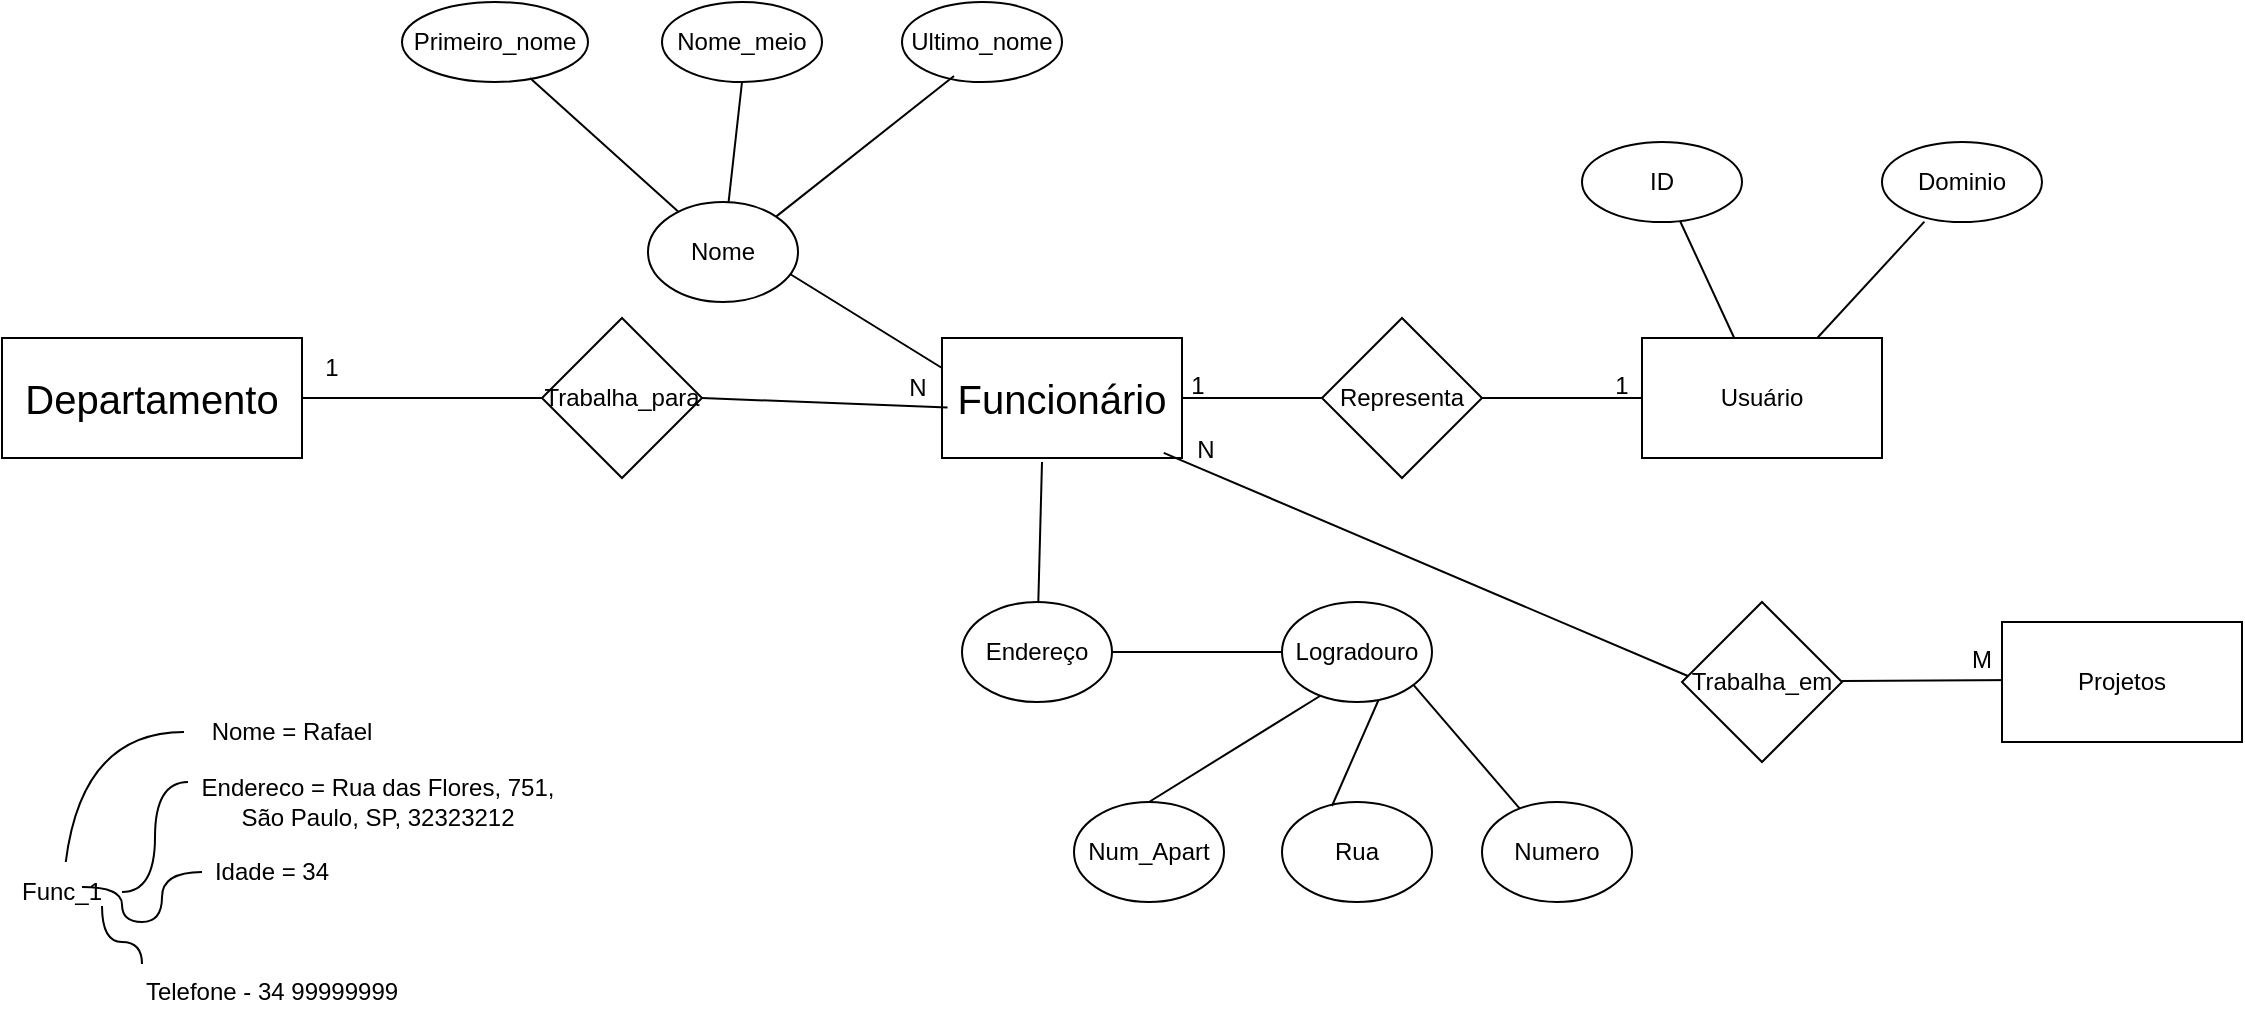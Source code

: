 <mxfile>
    <diagram id="Rpsa47V-3OAVuVtzadED" name="Página-1">
        <mxGraphModel dx="2132" dy="644" grid="1" gridSize="10" guides="1" tooltips="1" connect="1" arrows="1" fold="1" page="1" pageScale="1" pageWidth="827" pageHeight="1169" math="0" shadow="0">
            <root>
                <mxCell id="0"/>
                <mxCell id="1" parent="0"/>
                <mxCell id="2" value="&lt;font style=&quot;font-size: 20px;&quot;&gt;Funcionário&lt;/font&gt;" style="rounded=0;whiteSpace=wrap;html=1;strokeColor=default;" vertex="1" parent="1">
                    <mxGeometry x="310" y="518" width="120" height="60" as="geometry"/>
                </mxCell>
                <mxCell id="3" value="Nome" style="ellipse;whiteSpace=wrap;html=1;" vertex="1" parent="1">
                    <mxGeometry x="163" y="450" width="75" height="50" as="geometry"/>
                </mxCell>
                <mxCell id="5" value="Primeiro_nome" style="ellipse;whiteSpace=wrap;html=1;" vertex="1" parent="1">
                    <mxGeometry x="40" y="350" width="93" height="40" as="geometry"/>
                </mxCell>
                <mxCell id="6" value="Nome_meio" style="ellipse;whiteSpace=wrap;html=1;" vertex="1" parent="1">
                    <mxGeometry x="170" y="350" width="80" height="40" as="geometry"/>
                </mxCell>
                <mxCell id="7" value="Ultimo_nome" style="ellipse;whiteSpace=wrap;html=1;" vertex="1" parent="1">
                    <mxGeometry x="290" y="350" width="80" height="40" as="geometry"/>
                </mxCell>
                <mxCell id="11" value="" style="endArrow=none;html=1;entryX=0.688;entryY=0.95;entryDx=0;entryDy=0;entryPerimeter=0;" edge="1" parent="1" source="3" target="5">
                    <mxGeometry width="50" height="50" relative="1" as="geometry">
                        <mxPoint x="280" y="510" as="sourcePoint"/>
                        <mxPoint x="330" y="460" as="targetPoint"/>
                    </mxGeometry>
                </mxCell>
                <mxCell id="12" value="" style="endArrow=none;html=1;entryX=0.5;entryY=1;entryDx=0;entryDy=0;" edge="1" parent="1" source="3" target="6">
                    <mxGeometry width="50" height="50" relative="1" as="geometry">
                        <mxPoint x="280" y="510" as="sourcePoint"/>
                        <mxPoint x="330" y="460" as="targetPoint"/>
                    </mxGeometry>
                </mxCell>
                <mxCell id="13" value="" style="endArrow=none;html=1;entryX=0.325;entryY=0.925;entryDx=0;entryDy=0;entryPerimeter=0;exitX=1;exitY=0;exitDx=0;exitDy=0;" edge="1" parent="1" source="3" target="7">
                    <mxGeometry width="50" height="50" relative="1" as="geometry">
                        <mxPoint x="213" y="460" as="sourcePoint"/>
                        <mxPoint x="220" y="400" as="targetPoint"/>
                    </mxGeometry>
                </mxCell>
                <mxCell id="15" value="Endereço" style="ellipse;whiteSpace=wrap;html=1;" vertex="1" parent="1">
                    <mxGeometry x="320" y="650" width="75" height="50" as="geometry"/>
                </mxCell>
                <mxCell id="16" value="Num_Apart" style="ellipse;whiteSpace=wrap;html=1;" vertex="1" parent="1">
                    <mxGeometry x="376" y="750" width="75" height="50" as="geometry"/>
                </mxCell>
                <mxCell id="17" value="Rua" style="ellipse;whiteSpace=wrap;html=1;" vertex="1" parent="1">
                    <mxGeometry x="480" y="750" width="75" height="50" as="geometry"/>
                </mxCell>
                <mxCell id="18" value="Numero" style="ellipse;whiteSpace=wrap;html=1;" vertex="1" parent="1">
                    <mxGeometry x="580" y="750" width="75" height="50" as="geometry"/>
                </mxCell>
                <mxCell id="19" value="" style="endArrow=none;html=1;exitX=0.947;exitY=0.72;exitDx=0;exitDy=0;exitPerimeter=0;entryX=0;entryY=0.25;entryDx=0;entryDy=0;" edge="1" parent="1" source="3" target="2">
                    <mxGeometry width="50" height="50" relative="1" as="geometry">
                        <mxPoint x="280" y="590" as="sourcePoint"/>
                        <mxPoint x="330" y="540" as="targetPoint"/>
                    </mxGeometry>
                </mxCell>
                <mxCell id="20" value="" style="endArrow=none;html=1;exitX=0.72;exitY=0.04;exitDx=0;exitDy=0;exitPerimeter=0;" edge="1" parent="1" target="18">
                    <mxGeometry width="50" height="50" relative="1" as="geometry">
                        <mxPoint x="544.55" y="690.08" as="sourcePoint"/>
                        <mxPoint x="610.444" y="650.0" as="targetPoint"/>
                    </mxGeometry>
                </mxCell>
                <mxCell id="21" value="" style="endArrow=none;html=1;" edge="1" parent="1" source="15">
                    <mxGeometry width="50" height="50" relative="1" as="geometry">
                        <mxPoint x="279" y="662" as="sourcePoint"/>
                        <mxPoint x="360" y="580" as="targetPoint"/>
                    </mxGeometry>
                </mxCell>
                <mxCell id="22" value="" style="endArrow=none;html=1;exitX=0.5;exitY=0;exitDx=0;exitDy=0;entryX=0.253;entryY=0.94;entryDx=0;entryDy=0;entryPerimeter=0;" edge="1" parent="1" source="16" target="24">
                    <mxGeometry width="50" height="50" relative="1" as="geometry">
                        <mxPoint x="280" y="590" as="sourcePoint"/>
                        <mxPoint x="330" y="540" as="targetPoint"/>
                    </mxGeometry>
                </mxCell>
                <mxCell id="23" value="" style="endArrow=none;html=1;exitX=0.333;exitY=0.04;exitDx=0;exitDy=0;exitPerimeter=0;entryX=0.667;entryY=0.9;entryDx=0;entryDy=0;entryPerimeter=0;" edge="1" parent="1" source="17" target="24">
                    <mxGeometry width="50" height="50" relative="1" as="geometry">
                        <mxPoint x="280" y="590" as="sourcePoint"/>
                        <mxPoint x="330" y="540" as="targetPoint"/>
                    </mxGeometry>
                </mxCell>
                <mxCell id="24" value="Logradouro" style="ellipse;whiteSpace=wrap;html=1;" vertex="1" parent="1">
                    <mxGeometry x="480" y="650" width="75" height="50" as="geometry"/>
                </mxCell>
                <mxCell id="25" value="" style="endArrow=none;html=1;exitX=1;exitY=0.5;exitDx=0;exitDy=0;entryX=0;entryY=0.5;entryDx=0;entryDy=0;" edge="1" parent="1" source="15" target="24">
                    <mxGeometry width="50" height="50" relative="1" as="geometry">
                        <mxPoint x="280" y="690" as="sourcePoint"/>
                        <mxPoint x="330" y="640" as="targetPoint"/>
                    </mxGeometry>
                </mxCell>
                <mxCell id="26" value="Func_1" style="text;html=1;align=center;verticalAlign=middle;whiteSpace=wrap;rounded=0;" vertex="1" parent="1">
                    <mxGeometry x="-160" y="780" width="60" height="30" as="geometry"/>
                </mxCell>
                <mxCell id="27" value="Nome = Rafael" style="text;html=1;align=center;verticalAlign=middle;whiteSpace=wrap;rounded=0;" vertex="1" parent="1">
                    <mxGeometry x="-70" y="700" width="110" height="30" as="geometry"/>
                </mxCell>
                <mxCell id="28" value="" style="endArrow=none;html=1;rounded=0;curved=1;targetPerimeterSpacing=-1;strokeWidth=1;strokeColor=default;" edge="1" parent="1" source="26" target="27">
                    <mxGeometry width="50" height="50" relative="1" as="geometry">
                        <mxPoint x="140" y="730" as="sourcePoint"/>
                        <mxPoint x="190" y="680" as="targetPoint"/>
                        <Array as="points">
                            <mxPoint x="-120" y="715"/>
                        </Array>
                    </mxGeometry>
                </mxCell>
                <mxCell id="29" value="Endereco = Rua das Flores, 751, São Paulo, SP, 32323212" style="text;html=1;align=center;verticalAlign=middle;whiteSpace=wrap;rounded=0;" vertex="1" parent="1">
                    <mxGeometry x="-67" y="730" width="190" height="40" as="geometry"/>
                </mxCell>
                <mxCell id="30" value="" style="endArrow=none;html=1;rounded=0;targetPerimeterSpacing=-1;strokeWidth=1;strokeColor=default;edgeStyle=orthogonalEdgeStyle;curved=1;entryX=0;entryY=0.25;entryDx=0;entryDy=0;" edge="1" parent="1" source="26" target="29">
                    <mxGeometry width="50" height="50" relative="1" as="geometry">
                        <mxPoint x="-110" y="855" as="sourcePoint"/>
                        <mxPoint x="-51" y="790" as="targetPoint"/>
                    </mxGeometry>
                </mxCell>
                <mxCell id="32" value="Idade = 34" style="text;html=1;align=center;verticalAlign=middle;whiteSpace=wrap;rounded=0;" vertex="1" parent="1">
                    <mxGeometry x="-120" y="770" width="190" height="30" as="geometry"/>
                </mxCell>
                <mxCell id="33" value="Telefone - 34 99999999" style="text;html=1;align=center;verticalAlign=middle;whiteSpace=wrap;rounded=0;" vertex="1" parent="1">
                    <mxGeometry x="-120" y="830" width="190" height="30" as="geometry"/>
                </mxCell>
                <mxCell id="34" value="" style="endArrow=none;html=1;rounded=0;targetPerimeterSpacing=-1;strokeWidth=1;strokeColor=default;edgeStyle=orthogonalEdgeStyle;curved=1;exitX=0;exitY=0.75;exitDx=0;exitDy=0;" edge="1" parent="1" source="32">
                    <mxGeometry width="50" height="50" relative="1" as="geometry">
                        <mxPoint x="-90" y="805" as="sourcePoint"/>
                        <mxPoint x="-60" y="785" as="targetPoint"/>
                        <Array as="points">
                            <mxPoint x="-100" y="793"/>
                            <mxPoint x="-100" y="810"/>
                            <mxPoint x="-80" y="810"/>
                            <mxPoint x="-80" y="785"/>
                        </Array>
                    </mxGeometry>
                </mxCell>
                <mxCell id="35" value="" style="endArrow=none;html=1;rounded=0;targetPerimeterSpacing=-1;strokeWidth=1;strokeColor=default;edgeStyle=orthogonalEdgeStyle;curved=1;exitX=0;exitY=0.75;exitDx=0;exitDy=0;" edge="1" parent="1" target="33">
                    <mxGeometry width="50" height="50" relative="1" as="geometry">
                        <mxPoint x="-110" y="802" as="sourcePoint"/>
                        <mxPoint x="-50" y="795" as="targetPoint"/>
                        <Array as="points">
                            <mxPoint x="-110" y="820"/>
                            <mxPoint x="-90" y="820"/>
                        </Array>
                    </mxGeometry>
                </mxCell>
                <mxCell id="37" value="Trabalha_para" style="rhombus;whiteSpace=wrap;html=1;" vertex="1" parent="1">
                    <mxGeometry x="110" y="508" width="80" height="80" as="geometry"/>
                </mxCell>
                <mxCell id="39" value="" style="endArrow=none;html=1;entryX=1;entryY=0.5;entryDx=0;entryDy=0;exitX=0.023;exitY=0.579;exitDx=0;exitDy=0;exitPerimeter=0;" edge="1" parent="1" source="2" target="37">
                    <mxGeometry width="50" height="50" relative="1" as="geometry">
                        <mxPoint x="100" y="650" as="sourcePoint"/>
                        <mxPoint x="150" y="600" as="targetPoint"/>
                    </mxGeometry>
                </mxCell>
                <mxCell id="40" value="&lt;font style=&quot;font-size: 20px;&quot;&gt;Departamento&lt;/font&gt;" style="rounded=0;whiteSpace=wrap;html=1;strokeColor=default;" vertex="1" parent="1">
                    <mxGeometry x="-160" y="518" width="150" height="60" as="geometry"/>
                </mxCell>
                <mxCell id="41" value="" style="endArrow=none;html=1;exitX=1;exitY=0.5;exitDx=0;exitDy=0;" edge="1" parent="1" source="40" target="37">
                    <mxGeometry width="50" height="50" relative="1" as="geometry">
                        <mxPoint x="160" y="660" as="sourcePoint"/>
                        <mxPoint x="210" y="610" as="targetPoint"/>
                    </mxGeometry>
                </mxCell>
                <mxCell id="42" value="1" style="text;html=1;align=center;verticalAlign=middle;whiteSpace=wrap;rounded=0;" vertex="1" parent="1">
                    <mxGeometry x="-50" y="518" width="110" height="30" as="geometry"/>
                </mxCell>
                <mxCell id="44" value="N" style="text;html=1;align=center;verticalAlign=middle;whiteSpace=wrap;rounded=0;" vertex="1" parent="1">
                    <mxGeometry x="243" y="528" width="110" height="30" as="geometry"/>
                </mxCell>
                <mxCell id="48" value="Usuário" style="rounded=0;whiteSpace=wrap;html=1;" vertex="1" parent="1">
                    <mxGeometry x="660" y="518" width="120" height="60" as="geometry"/>
                </mxCell>
                <mxCell id="49" value="Representa" style="rhombus;whiteSpace=wrap;html=1;" vertex="1" parent="1">
                    <mxGeometry x="500" y="508" width="80" height="80" as="geometry"/>
                </mxCell>
                <mxCell id="51" value="" style="endArrow=none;html=1;exitX=1;exitY=0.5;exitDx=0;exitDy=0;" edge="1" parent="1" source="2" target="49">
                    <mxGeometry width="50" height="50" relative="1" as="geometry">
                        <mxPoint x="600" y="520" as="sourcePoint"/>
                        <mxPoint x="650" y="470" as="targetPoint"/>
                    </mxGeometry>
                </mxCell>
                <mxCell id="52" value="" style="endArrow=none;html=1;exitX=1;exitY=0.5;exitDx=0;exitDy=0;entryX=0;entryY=0.5;entryDx=0;entryDy=0;" edge="1" parent="1" source="49" target="48">
                    <mxGeometry width="50" height="50" relative="1" as="geometry">
                        <mxPoint x="585" y="547.13" as="sourcePoint"/>
                        <mxPoint x="655" y="547.13" as="targetPoint"/>
                    </mxGeometry>
                </mxCell>
                <mxCell id="54" value="ID" style="ellipse;whiteSpace=wrap;html=1;" vertex="1" parent="1">
                    <mxGeometry x="630" y="420" width="80" height="40" as="geometry"/>
                </mxCell>
                <mxCell id="55" value="Dominio" style="ellipse;whiteSpace=wrap;html=1;" vertex="1" parent="1">
                    <mxGeometry x="780" y="420" width="80" height="40" as="geometry"/>
                </mxCell>
                <mxCell id="56" value="" style="endArrow=none;html=1;" edge="1" parent="1" source="48" target="54">
                    <mxGeometry width="50" height="50" relative="1" as="geometry">
                        <mxPoint x="660" y="510" as="sourcePoint"/>
                        <mxPoint x="710" y="460" as="targetPoint"/>
                    </mxGeometry>
                </mxCell>
                <mxCell id="57" value="" style="endArrow=none;html=1;entryX=0.265;entryY=0.996;entryDx=0;entryDy=0;entryPerimeter=0;" edge="1" parent="1" source="48" target="55">
                    <mxGeometry width="50" height="50" relative="1" as="geometry">
                        <mxPoint x="716" y="528" as="sourcePoint"/>
                        <mxPoint x="689" y="469" as="targetPoint"/>
                    </mxGeometry>
                </mxCell>
                <mxCell id="58" value="1" style="text;html=1;align=center;verticalAlign=middle;whiteSpace=wrap;rounded=0;" vertex="1" parent="1">
                    <mxGeometry x="383" y="527" width="110" height="30" as="geometry"/>
                </mxCell>
                <mxCell id="59" value="1" style="text;html=1;align=center;verticalAlign=middle;whiteSpace=wrap;rounded=0;" vertex="1" parent="1">
                    <mxGeometry x="595" y="527" width="110" height="30" as="geometry"/>
                </mxCell>
                <mxCell id="67" value="" style="endArrow=none;html=1;entryX=0.924;entryY=0.957;entryDx=0;entryDy=0;entryPerimeter=0;" edge="1" parent="1" target="2">
                    <mxGeometry width="50" height="50" relative="1" as="geometry">
                        <mxPoint x="690" y="690" as="sourcePoint"/>
                        <mxPoint x="410" y="570" as="targetPoint"/>
                    </mxGeometry>
                </mxCell>
                <mxCell id="68" value="Trabalha_em" style="rhombus;whiteSpace=wrap;html=1;" vertex="1" parent="1">
                    <mxGeometry x="680" y="650" width="80" height="80" as="geometry"/>
                </mxCell>
                <mxCell id="69" value="" style="endArrow=none;html=1;exitX=1;exitY=0.5;exitDx=0;exitDy=0;" edge="1" parent="1">
                    <mxGeometry width="50" height="50" relative="1" as="geometry">
                        <mxPoint x="760" y="689.47" as="sourcePoint"/>
                        <mxPoint x="850" y="689" as="targetPoint"/>
                    </mxGeometry>
                </mxCell>
                <mxCell id="70" value="Projetos" style="rounded=0;whiteSpace=wrap;html=1;" vertex="1" parent="1">
                    <mxGeometry x="840" y="660" width="120" height="60" as="geometry"/>
                </mxCell>
                <mxCell id="71" value="M" style="text;html=1;align=center;verticalAlign=middle;whiteSpace=wrap;rounded=0;" vertex="1" parent="1">
                    <mxGeometry x="775" y="664" width="110" height="30" as="geometry"/>
                </mxCell>
                <mxCell id="72" value="N" style="text;html=1;align=center;verticalAlign=middle;whiteSpace=wrap;rounded=0;" vertex="1" parent="1">
                    <mxGeometry x="387" y="559" width="110" height="30" as="geometry"/>
                </mxCell>
            </root>
        </mxGraphModel>
    </diagram>
</mxfile>